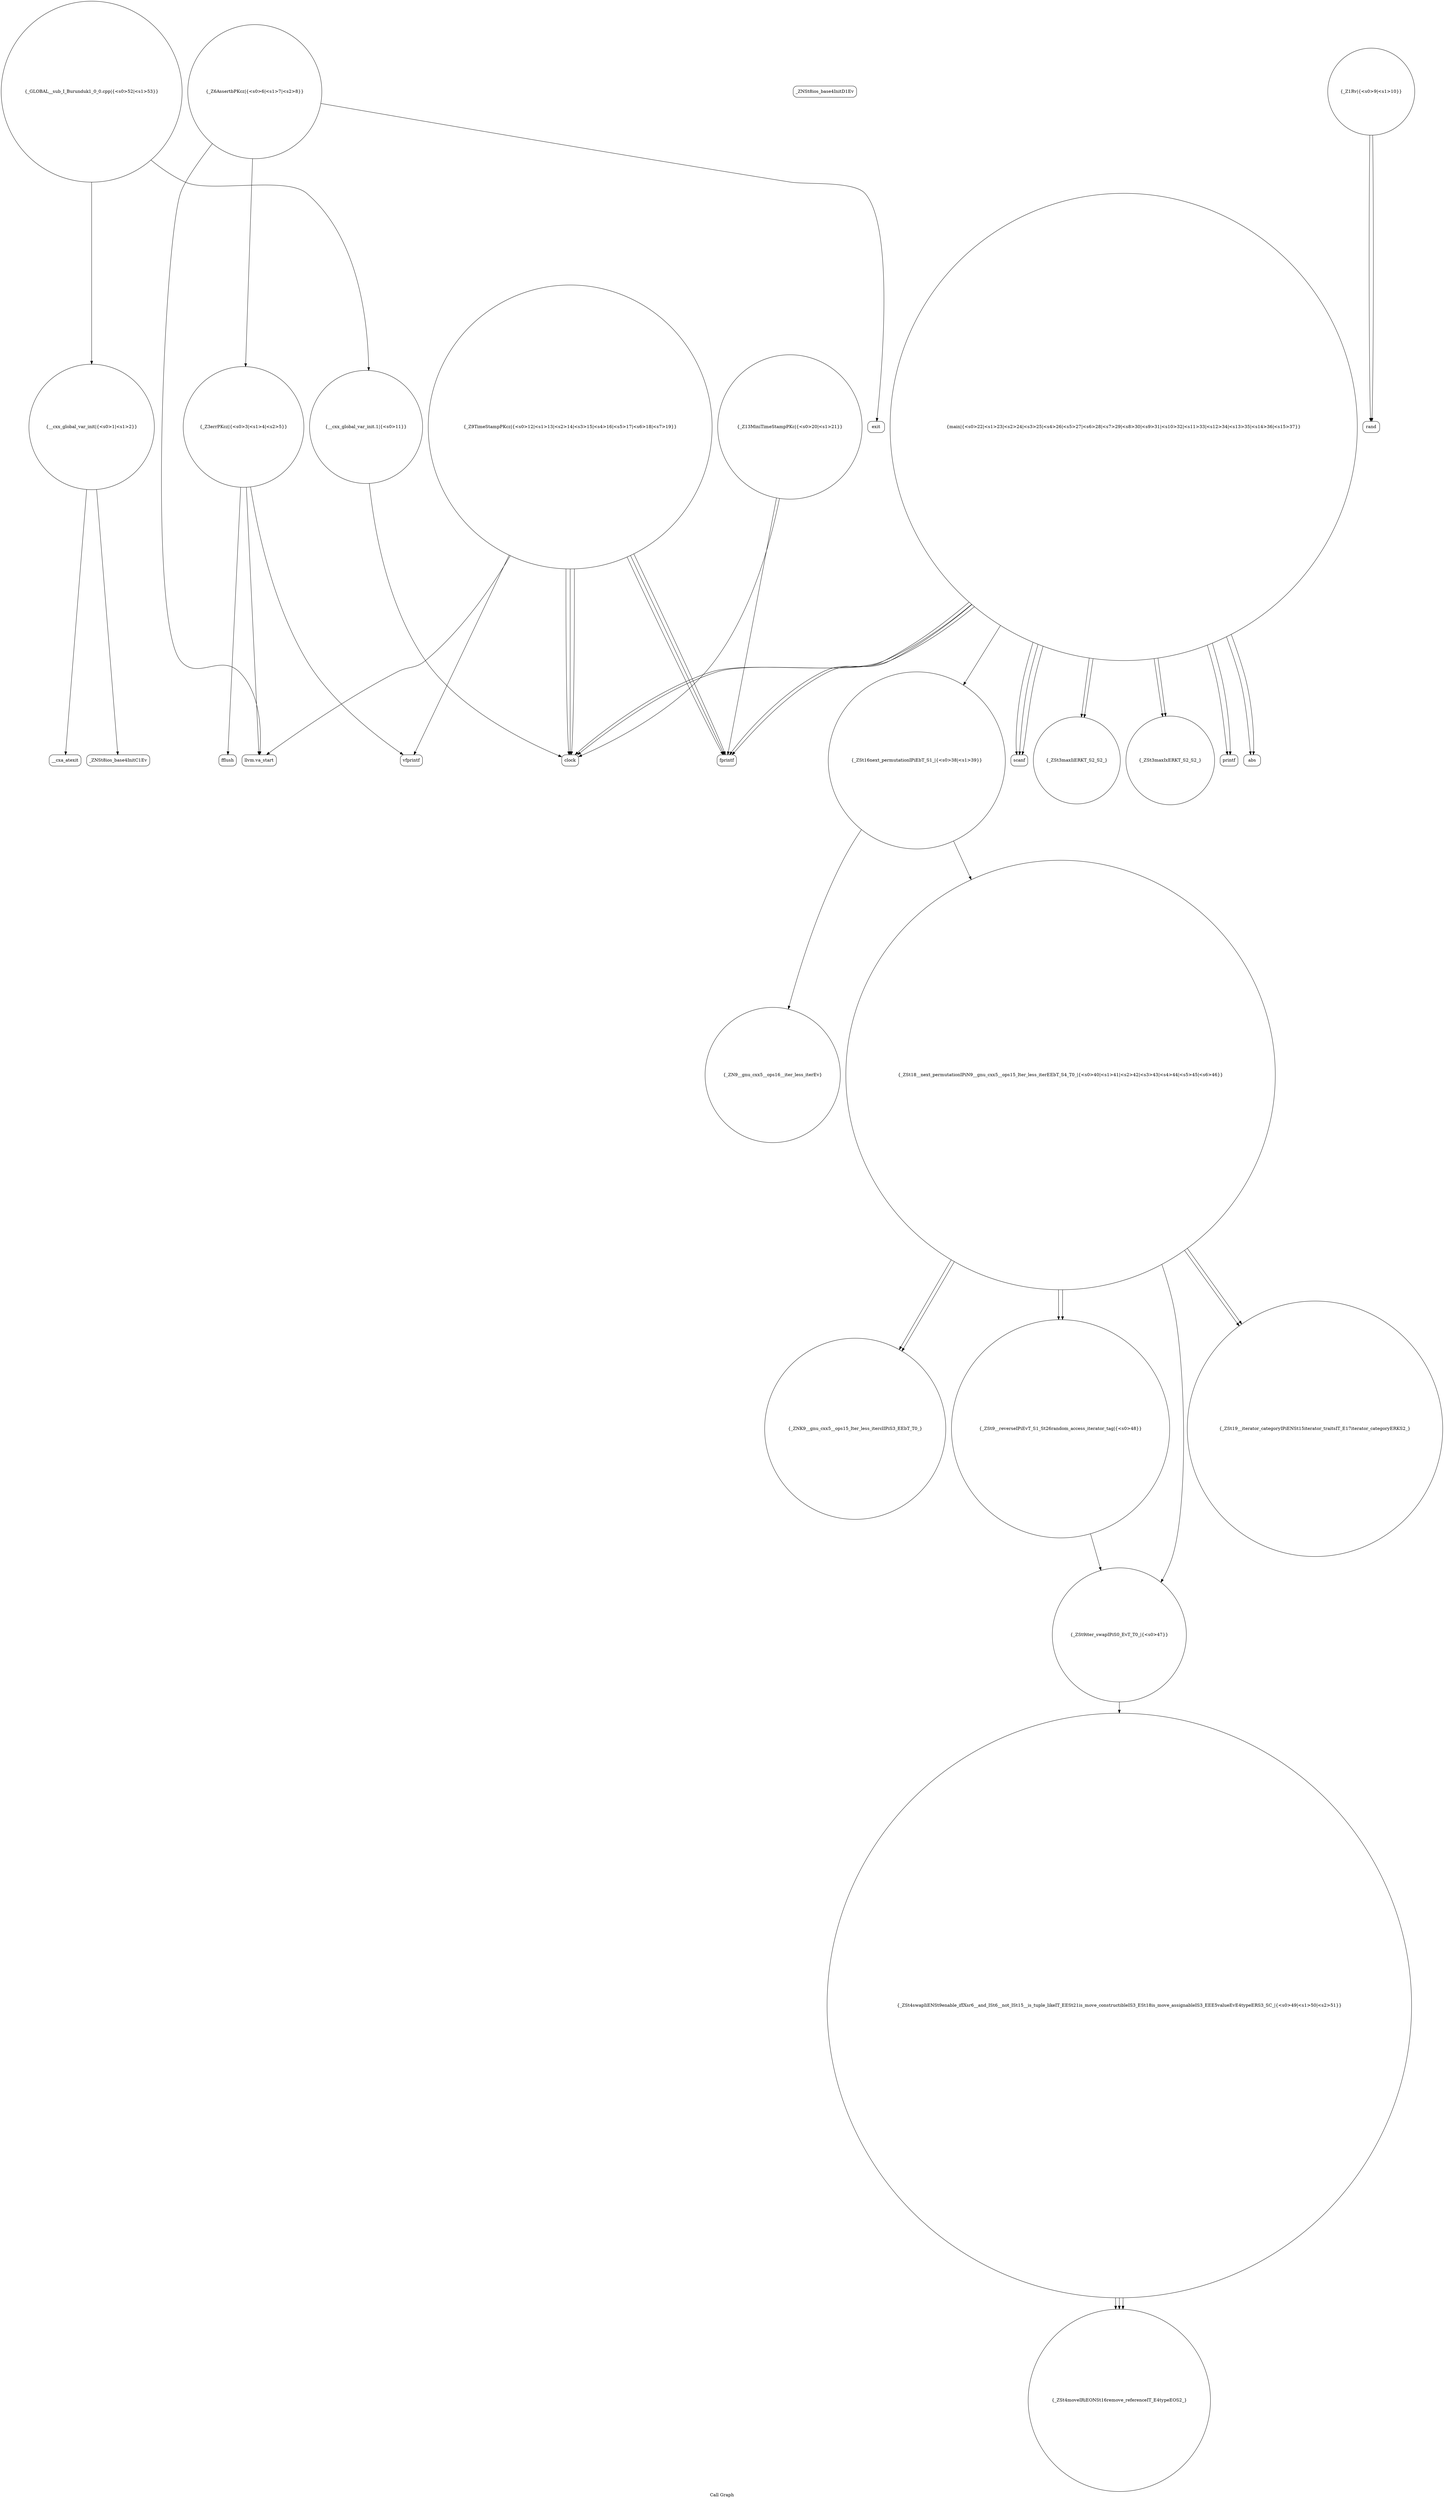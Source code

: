 digraph "Call Graph" {
	label="Call Graph";

	Node0x5585a31473d0 [shape=record,shape=circle,label="{__cxx_global_var_init|{<s0>1|<s1>2}}"];
	Node0x5585a31473d0:s0 -> Node0x5585a31ff580[color=black];
	Node0x5585a31473d0:s1 -> Node0x5585a31ff680[color=black];
	Node0x5585a3200200 [shape=record,shape=circle,label="{_ZNK9__gnu_cxx5__ops15_Iter_less_iterclIPiS3_EEbT_T0_}"];
	Node0x5585a31ff880 [shape=record,shape=Mrecord,label="{fflush}"];
	Node0x5585a31ffc00 [shape=record,shape=circle,label="{_Z9TimeStampPKcz|{<s0>12|<s1>13|<s2>14|<s3>15|<s4>16|<s5>17|<s6>18|<s7>19}}"];
	Node0x5585a31ffc00:s0 -> Node0x5585a31ff780[color=black];
	Node0x5585a31ffc00:s1 -> Node0x5585a31ffb80[color=black];
	Node0x5585a31ffc00:s2 -> Node0x5585a31ffc80[color=black];
	Node0x5585a31ffc00:s3 -> Node0x5585a31ff800[color=black];
	Node0x5585a31ffc00:s4 -> Node0x5585a31ffc80[color=black];
	Node0x5585a31ffc00:s5 -> Node0x5585a31ffb80[color=black];
	Node0x5585a31ffc00:s6 -> Node0x5585a31ffc80[color=black];
	Node0x5585a31ffc00:s7 -> Node0x5585a31ffb80[color=black];
	Node0x5585a31fff80 [shape=record,shape=Mrecord,label="{abs}"];
	Node0x5585a31ff600 [shape=record,shape=Mrecord,label="{_ZNSt8ios_base4InitD1Ev}"];
	Node0x5585a3200300 [shape=record,shape=circle,label="{_ZSt9__reverseIPiEvT_S1_St26random_access_iterator_tag|{<s0>48}}"];
	Node0x5585a3200300:s0 -> Node0x5585a3200280[color=black];
	Node0x5585a31ff980 [shape=record,shape=Mrecord,label="{exit}"];
	Node0x5585a31ffd00 [shape=record,shape=circle,label="{_Z13MiniTimeStampPKc|{<s0>20|<s1>21}}"];
	Node0x5585a31ffd00:s0 -> Node0x5585a31ffb80[color=black];
	Node0x5585a31ffd00:s1 -> Node0x5585a31ffc80[color=black];
	Node0x5585a3200080 [shape=record,shape=circle,label="{_ZSt16next_permutationIPiEbT_S1_|{<s0>38|<s1>39}}"];
	Node0x5585a3200080:s0 -> Node0x5585a3200180[color=black];
	Node0x5585a3200080:s1 -> Node0x5585a3200100[color=black];
	Node0x5585a31ff700 [shape=record,shape=circle,label="{_Z3errPKcz|{<s0>3|<s1>4|<s2>5}}"];
	Node0x5585a31ff700:s0 -> Node0x5585a31ff780[color=black];
	Node0x5585a31ff700:s1 -> Node0x5585a31ff800[color=black];
	Node0x5585a31ff700:s2 -> Node0x5585a31ff880[color=black];
	Node0x5585a3200400 [shape=record,shape=circle,label="{_ZSt4swapIiENSt9enable_ifIXsr6__and_ISt6__not_ISt15__is_tuple_likeIT_EESt21is_move_constructibleIS3_ESt18is_move_assignableIS3_EEE5valueEvE4typeERS3_SC_|{<s0>49|<s1>50|<s2>51}}"];
	Node0x5585a3200400:s0 -> Node0x5585a3200480[color=black];
	Node0x5585a3200400:s1 -> Node0x5585a3200480[color=black];
	Node0x5585a3200400:s2 -> Node0x5585a3200480[color=black];
	Node0x5585a31ffa80 [shape=record,shape=Mrecord,label="{rand}"];
	Node0x5585a31ffe00 [shape=record,shape=Mrecord,label="{scanf}"];
	Node0x5585a3200180 [shape=record,shape=circle,label="{_ZN9__gnu_cxx5__ops16__iter_less_iterEv}"];
	Node0x5585a31ff800 [shape=record,shape=Mrecord,label="{vfprintf}"];
	Node0x5585a3200500 [shape=record,shape=circle,label="{_GLOBAL__sub_I_Burunduk1_0_0.cpp|{<s0>52|<s1>53}}"];
	Node0x5585a3200500:s0 -> Node0x5585a31473d0[color=black];
	Node0x5585a3200500:s1 -> Node0x5585a31ffb00[color=black];
	Node0x5585a31ffb80 [shape=record,shape=Mrecord,label="{clock}"];
	Node0x5585a31fff00 [shape=record,shape=circle,label="{_ZSt3maxIiERKT_S2_S2_}"];
	Node0x5585a31ff580 [shape=record,shape=Mrecord,label="{_ZNSt8ios_base4InitC1Ev}"];
	Node0x5585a3200280 [shape=record,shape=circle,label="{_ZSt9iter_swapIPiS0_EvT_T0_|{<s0>47}}"];
	Node0x5585a3200280:s0 -> Node0x5585a3200400[color=black];
	Node0x5585a31ff900 [shape=record,shape=circle,label="{_Z6AssertbPKcz|{<s0>6|<s1>7|<s2>8}}"];
	Node0x5585a31ff900:s0 -> Node0x5585a31ff780[color=black];
	Node0x5585a31ff900:s1 -> Node0x5585a31ff700[color=black];
	Node0x5585a31ff900:s2 -> Node0x5585a31ff980[color=black];
	Node0x5585a31ffc80 [shape=record,shape=Mrecord,label="{fprintf}"];
	Node0x5585a3200000 [shape=record,shape=circle,label="{_ZSt3maxIxERKT_S2_S2_}"];
	Node0x5585a31ff680 [shape=record,shape=Mrecord,label="{__cxa_atexit}"];
	Node0x5585a3200380 [shape=record,shape=circle,label="{_ZSt19__iterator_categoryIPiENSt15iterator_traitsIT_E17iterator_categoryERKS2_}"];
	Node0x5585a31ffa00 [shape=record,shape=circle,label="{_Z1Rv|{<s0>9|<s1>10}}"];
	Node0x5585a31ffa00:s0 -> Node0x5585a31ffa80[color=black];
	Node0x5585a31ffa00:s1 -> Node0x5585a31ffa80[color=black];
	Node0x5585a31ffd80 [shape=record,shape=circle,label="{main|{<s0>22|<s1>23|<s2>24|<s3>25|<s4>26|<s5>27|<s6>28|<s7>29|<s8>30|<s9>31|<s10>32|<s11>33|<s12>34|<s13>35|<s14>36|<s15>37}}"];
	Node0x5585a31ffd80:s0 -> Node0x5585a31ffb80[color=black];
	Node0x5585a31ffd80:s1 -> Node0x5585a31ffc80[color=black];
	Node0x5585a31ffd80:s2 -> Node0x5585a31ffe00[color=black];
	Node0x5585a31ffd80:s3 -> Node0x5585a31ffe80[color=black];
	Node0x5585a31ffd80:s4 -> Node0x5585a31ffe00[color=black];
	Node0x5585a31ffd80:s5 -> Node0x5585a31ffe00[color=black];
	Node0x5585a31ffd80:s6 -> Node0x5585a31fff80[color=black];
	Node0x5585a31ffd80:s7 -> Node0x5585a31fff80[color=black];
	Node0x5585a31ffd80:s8 -> Node0x5585a31fff00[color=black];
	Node0x5585a31ffd80:s9 -> Node0x5585a3200000[color=black];
	Node0x5585a31ffd80:s10 -> Node0x5585a3200000[color=black];
	Node0x5585a31ffd80:s11 -> Node0x5585a31fff00[color=black];
	Node0x5585a31ffd80:s12 -> Node0x5585a3200080[color=black];
	Node0x5585a31ffd80:s13 -> Node0x5585a31ffe80[color=black];
	Node0x5585a31ffd80:s14 -> Node0x5585a31ffb80[color=black];
	Node0x5585a31ffd80:s15 -> Node0x5585a31ffc80[color=black];
	Node0x5585a3200100 [shape=record,shape=circle,label="{_ZSt18__next_permutationIPiN9__gnu_cxx5__ops15_Iter_less_iterEEbT_S4_T0_|{<s0>40|<s1>41|<s2>42|<s3>43|<s4>44|<s5>45|<s6>46}}"];
	Node0x5585a3200100:s0 -> Node0x5585a3200200[color=black];
	Node0x5585a3200100:s1 -> Node0x5585a3200200[color=black];
	Node0x5585a3200100:s2 -> Node0x5585a3200280[color=black];
	Node0x5585a3200100:s3 -> Node0x5585a3200380[color=black];
	Node0x5585a3200100:s4 -> Node0x5585a3200300[color=black];
	Node0x5585a3200100:s5 -> Node0x5585a3200380[color=black];
	Node0x5585a3200100:s6 -> Node0x5585a3200300[color=black];
	Node0x5585a31ff780 [shape=record,shape=Mrecord,label="{llvm.va_start}"];
	Node0x5585a3200480 [shape=record,shape=circle,label="{_ZSt4moveIRiEONSt16remove_referenceIT_E4typeEOS2_}"];
	Node0x5585a31ffb00 [shape=record,shape=circle,label="{__cxx_global_var_init.1|{<s0>11}}"];
	Node0x5585a31ffb00:s0 -> Node0x5585a31ffb80[color=black];
	Node0x5585a31ffe80 [shape=record,shape=Mrecord,label="{printf}"];
}
